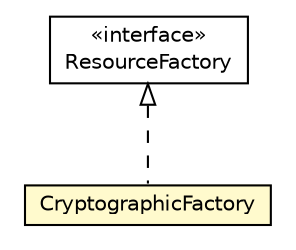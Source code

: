 #!/usr/local/bin/dot
#
# Class diagram 
# Generated by UMLGraph version R5_6-24-gf6e263 (http://www.umlgraph.org/)
#

digraph G {
	edge [fontname="Helvetica",fontsize=10,labelfontname="Helvetica",labelfontsize=10];
	node [fontname="Helvetica",fontsize=10,shape=plaintext];
	nodesep=0.25;
	ranksep=0.5;
	// org.universAAL.ontology.CryptographicFactory
	c126178 [label=<<table title="org.universAAL.ontology.CryptographicFactory" border="0" cellborder="1" cellspacing="0" cellpadding="2" port="p" bgcolor="lemonChiffon" href="./CryptographicFactory.html">
		<tr><td><table border="0" cellspacing="0" cellpadding="1">
<tr><td align="center" balign="center"> CryptographicFactory </td></tr>
		</table></td></tr>
		</table>>, URL="./CryptographicFactory.html", fontname="Helvetica", fontcolor="black", fontsize=10.0];
	//org.universAAL.ontology.CryptographicFactory implements org.universAAL.middleware.rdf.ResourceFactory
	c126754:p -> c126178:p [dir=back,arrowtail=empty,style=dashed];
	// org.universAAL.middleware.rdf.ResourceFactory
	c126754 [label=<<table title="org.universAAL.middleware.rdf.ResourceFactory" border="0" cellborder="1" cellspacing="0" cellpadding="2" port="p" href="http://java.sun.com/j2se/1.4.2/docs/api/org/universAAL/middleware/rdf/ResourceFactory.html">
		<tr><td><table border="0" cellspacing="0" cellpadding="1">
<tr><td align="center" balign="center"> &#171;interface&#187; </td></tr>
<tr><td align="center" balign="center"> ResourceFactory </td></tr>
		</table></td></tr>
		</table>>, URL="http://java.sun.com/j2se/1.4.2/docs/api/org/universAAL/middleware/rdf/ResourceFactory.html", fontname="Helvetica", fontcolor="black", fontsize=10.0];
}


